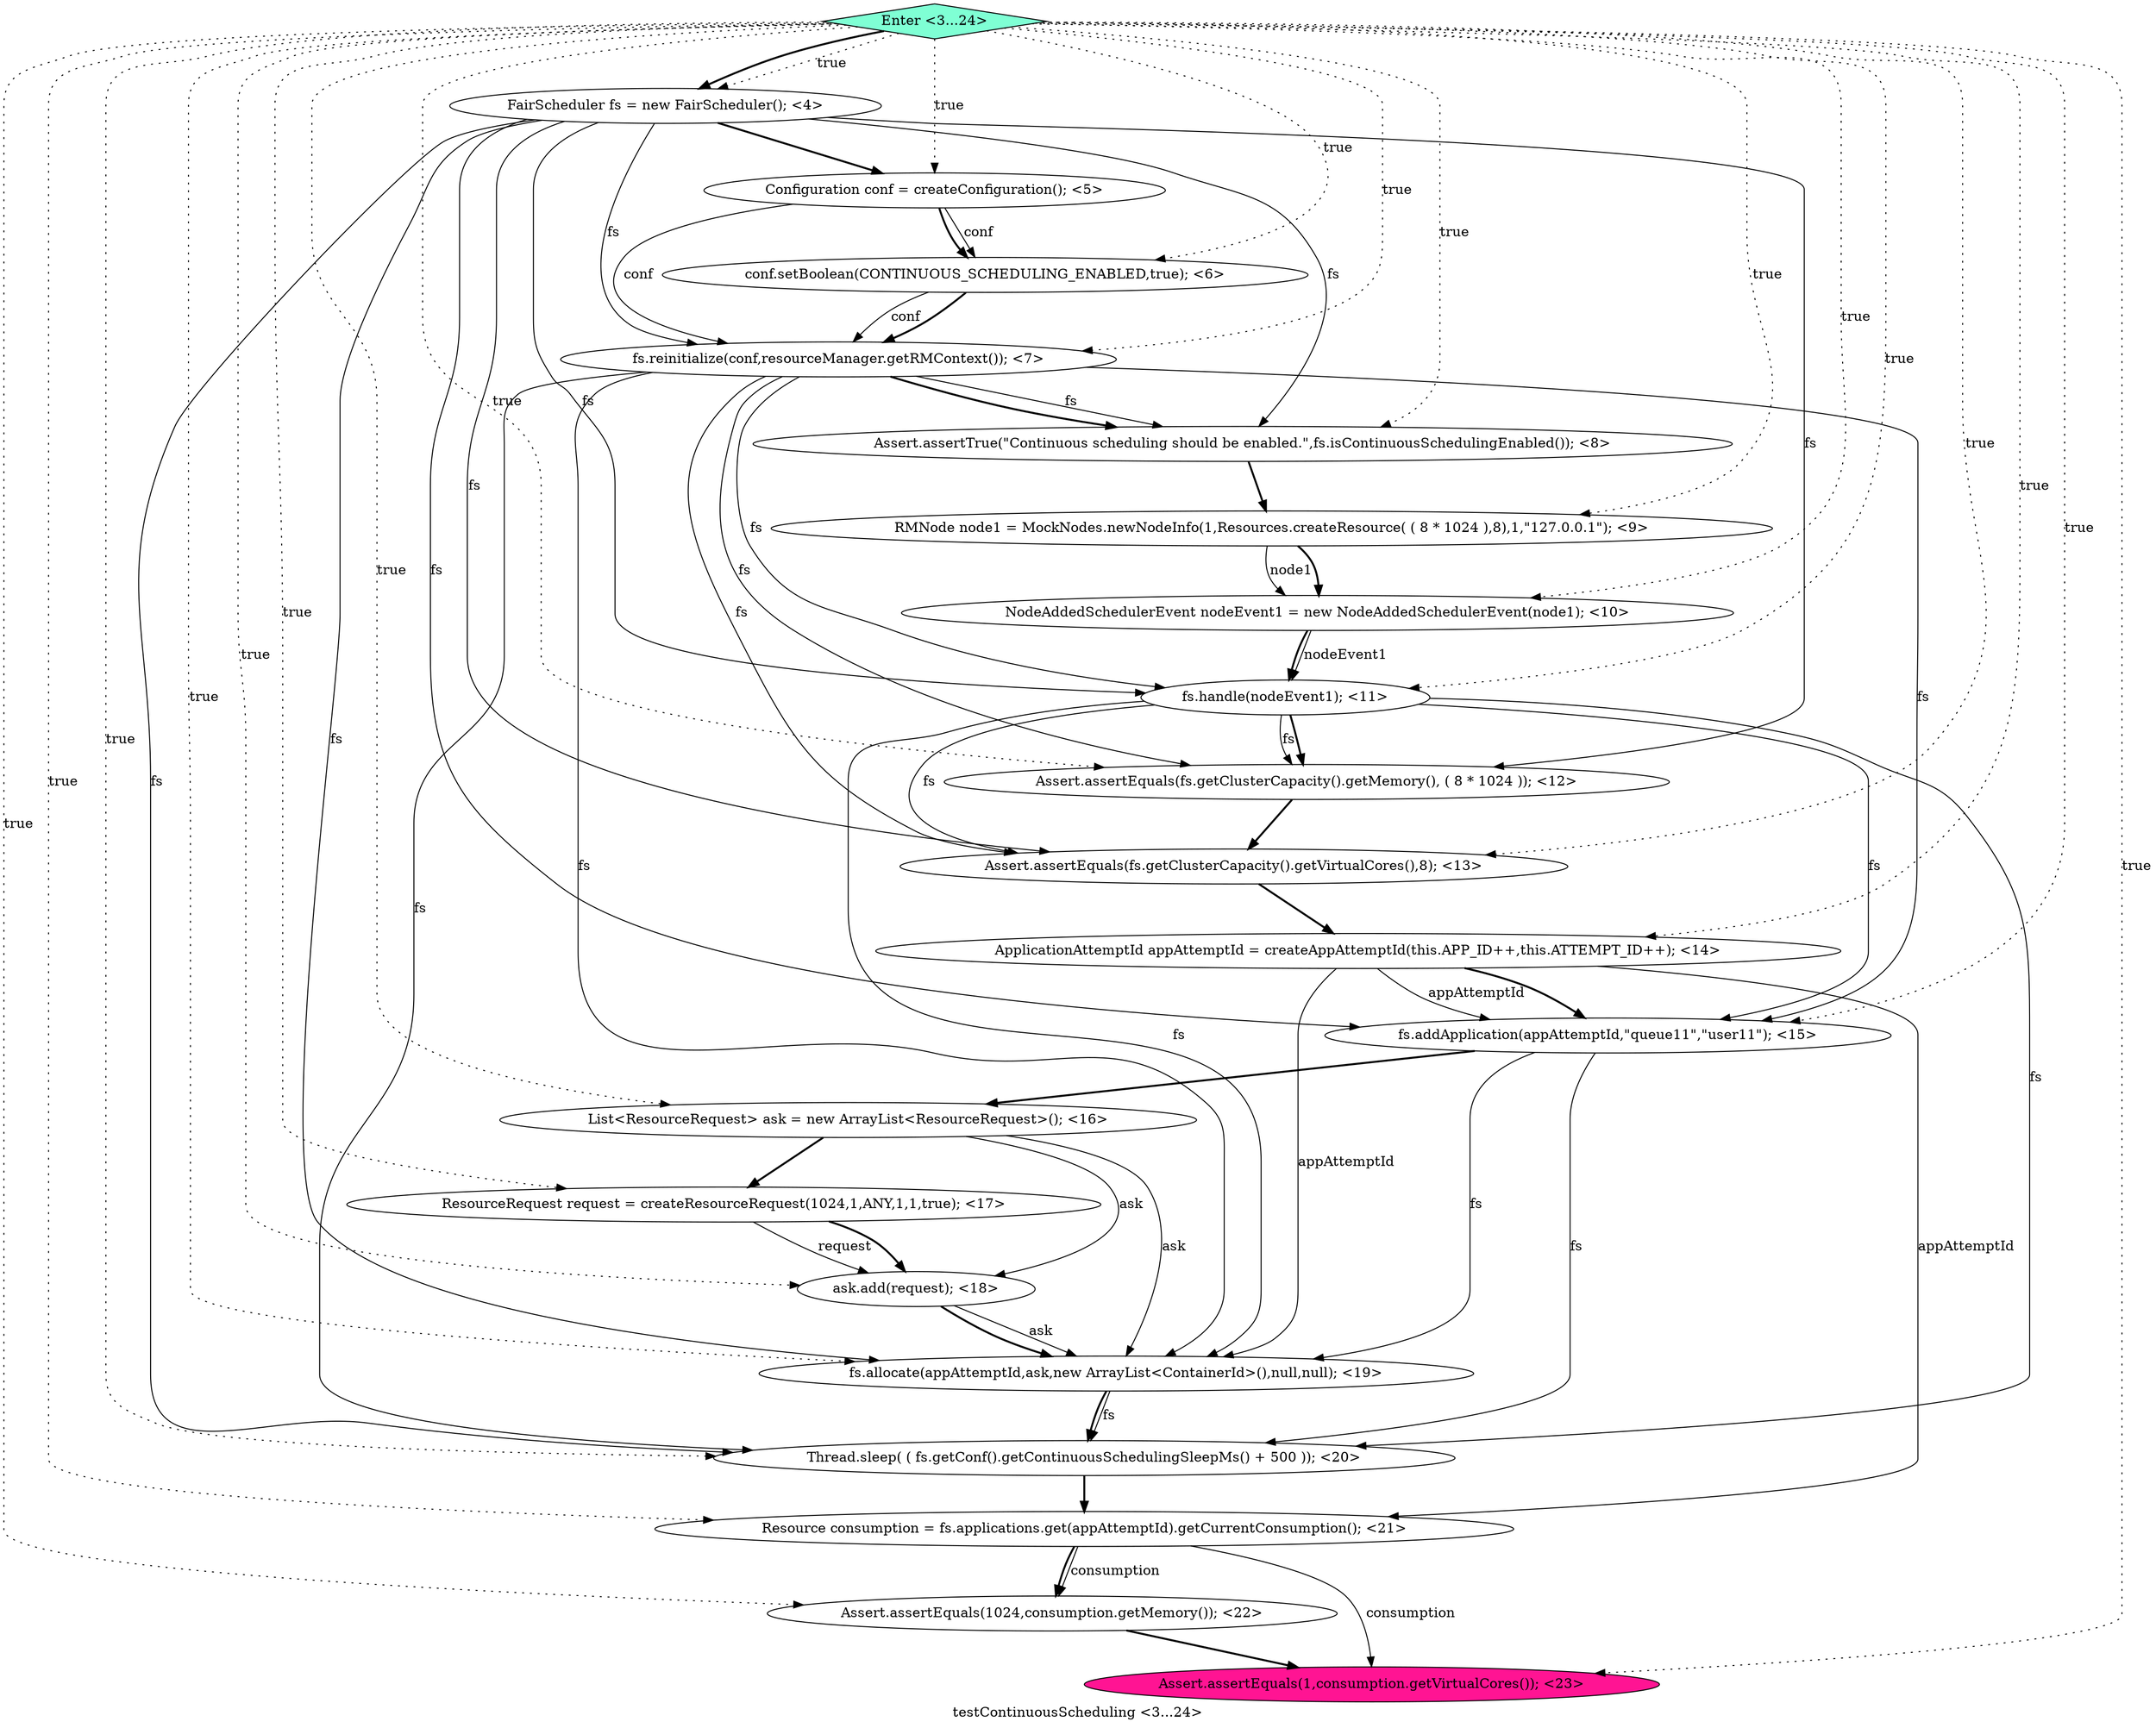 digraph PDG {
label = "testContinuousScheduling <3...24>";
0.10 [style = filled, label = "ApplicationAttemptId appAttemptId = createAppAttemptId(this.APP_ID++,this.ATTEMPT_ID++); <14>", fillcolor = white, shape = ellipse];
0.13 [style = filled, label = "ResourceRequest request = createResourceRequest(1024,1,ANY,1,1,true); <17>", fillcolor = white, shape = ellipse];
0.6 [style = filled, label = "NodeAddedSchedulerEvent nodeEvent1 = new NodeAddedSchedulerEvent(node1); <10>", fillcolor = white, shape = ellipse];
0.14 [style = filled, label = "ask.add(request); <18>", fillcolor = white, shape = ellipse];
0.0 [style = filled, label = "FairScheduler fs = new FairScheduler(); <4>", fillcolor = white, shape = ellipse];
0.18 [style = filled, label = "Assert.assertEquals(1024,consumption.getMemory()); <22>", fillcolor = white, shape = ellipse];
0.15 [style = filled, label = "fs.allocate(appAttemptId,ask,new ArrayList<ContainerId>(),null,null); <19>", fillcolor = white, shape = ellipse];
0.19 [style = filled, label = "Assert.assertEquals(1,consumption.getVirtualCores()); <23>", fillcolor = deeppink, shape = ellipse];
0.20 [style = filled, label = "Enter <3...24>", fillcolor = aquamarine, shape = diamond];
0.11 [style = filled, label = "fs.addApplication(appAttemptId,\"queue11\",\"user11\"); <15>", fillcolor = white, shape = ellipse];
0.5 [style = filled, label = "RMNode node1 = MockNodes.newNodeInfo(1,Resources.createResource( ( 8 * 1024 ),8),1,\"127.0.0.1\"); <9>", fillcolor = white, shape = ellipse];
0.4 [style = filled, label = "Assert.assertTrue(\"Continuous scheduling should be enabled.\",fs.isContinuousSchedulingEnabled()); <8>", fillcolor = white, shape = ellipse];
0.1 [style = filled, label = "Configuration conf = createConfiguration(); <5>", fillcolor = white, shape = ellipse];
0.7 [style = filled, label = "fs.handle(nodeEvent1); <11>", fillcolor = white, shape = ellipse];
0.16 [style = filled, label = "Thread.sleep( ( fs.getConf().getContinuousSchedulingSleepMs() + 500 )); <20>", fillcolor = white, shape = ellipse];
0.3 [style = filled, label = "fs.reinitialize(conf,resourceManager.getRMContext()); <7>", fillcolor = white, shape = ellipse];
0.2 [style = filled, label = "conf.setBoolean(CONTINUOUS_SCHEDULING_ENABLED,true); <6>", fillcolor = white, shape = ellipse];
0.8 [style = filled, label = "Assert.assertEquals(fs.getClusterCapacity().getMemory(), ( 8 * 1024 )); <12>", fillcolor = white, shape = ellipse];
0.9 [style = filled, label = "Assert.assertEquals(fs.getClusterCapacity().getVirtualCores(),8); <13>", fillcolor = white, shape = ellipse];
0.12 [style = filled, label = "List<ResourceRequest> ask = new ArrayList<ResourceRequest>(); <16>", fillcolor = white, shape = ellipse];
0.17 [style = filled, label = "Resource consumption = fs.applications.get(appAttemptId).getCurrentConsumption(); <21>", fillcolor = white, shape = ellipse];
0.0 -> 0.1 [style = bold, label=""];
0.0 -> 0.3 [style = solid, label="fs"];
0.0 -> 0.4 [style = solid, label="fs"];
0.0 -> 0.7 [style = solid, label="fs"];
0.0 -> 0.8 [style = solid, label="fs"];
0.0 -> 0.9 [style = solid, label="fs"];
0.0 -> 0.11 [style = solid, label="fs"];
0.0 -> 0.15 [style = solid, label="fs"];
0.0 -> 0.16 [style = solid, label="fs"];
0.1 -> 0.2 [style = solid, label="conf"];
0.1 -> 0.2 [style = bold, label=""];
0.1 -> 0.3 [style = solid, label="conf"];
0.2 -> 0.3 [style = solid, label="conf"];
0.2 -> 0.3 [style = bold, label=""];
0.3 -> 0.4 [style = solid, label="fs"];
0.3 -> 0.4 [style = bold, label=""];
0.3 -> 0.7 [style = solid, label="fs"];
0.3 -> 0.8 [style = solid, label="fs"];
0.3 -> 0.9 [style = solid, label="fs"];
0.3 -> 0.11 [style = solid, label="fs"];
0.3 -> 0.15 [style = solid, label="fs"];
0.3 -> 0.16 [style = solid, label="fs"];
0.4 -> 0.5 [style = bold, label=""];
0.5 -> 0.6 [style = solid, label="node1"];
0.5 -> 0.6 [style = bold, label=""];
0.6 -> 0.7 [style = solid, label="nodeEvent1"];
0.6 -> 0.7 [style = bold, label=""];
0.7 -> 0.8 [style = solid, label="fs"];
0.7 -> 0.8 [style = bold, label=""];
0.7 -> 0.9 [style = solid, label="fs"];
0.7 -> 0.11 [style = solid, label="fs"];
0.7 -> 0.15 [style = solid, label="fs"];
0.7 -> 0.16 [style = solid, label="fs"];
0.8 -> 0.9 [style = bold, label=""];
0.9 -> 0.10 [style = bold, label=""];
0.10 -> 0.11 [style = solid, label="appAttemptId"];
0.10 -> 0.11 [style = bold, label=""];
0.10 -> 0.15 [style = solid, label="appAttemptId"];
0.10 -> 0.17 [style = solid, label="appAttemptId"];
0.11 -> 0.12 [style = bold, label=""];
0.11 -> 0.15 [style = solid, label="fs"];
0.11 -> 0.16 [style = solid, label="fs"];
0.12 -> 0.13 [style = bold, label=""];
0.12 -> 0.14 [style = solid, label="ask"];
0.12 -> 0.15 [style = solid, label="ask"];
0.13 -> 0.14 [style = solid, label="request"];
0.13 -> 0.14 [style = bold, label=""];
0.14 -> 0.15 [style = solid, label="ask"];
0.14 -> 0.15 [style = bold, label=""];
0.15 -> 0.16 [style = solid, label="fs"];
0.15 -> 0.16 [style = bold, label=""];
0.16 -> 0.17 [style = bold, label=""];
0.17 -> 0.18 [style = solid, label="consumption"];
0.17 -> 0.18 [style = bold, label=""];
0.17 -> 0.19 [style = solid, label="consumption"];
0.18 -> 0.19 [style = bold, label=""];
0.20 -> 0.0 [style = dotted, label="true"];
0.20 -> 0.0 [style = bold, label=""];
0.20 -> 0.1 [style = dotted, label="true"];
0.20 -> 0.2 [style = dotted, label="true"];
0.20 -> 0.3 [style = dotted, label="true"];
0.20 -> 0.4 [style = dotted, label="true"];
0.20 -> 0.5 [style = dotted, label="true"];
0.20 -> 0.6 [style = dotted, label="true"];
0.20 -> 0.7 [style = dotted, label="true"];
0.20 -> 0.8 [style = dotted, label="true"];
0.20 -> 0.9 [style = dotted, label="true"];
0.20 -> 0.10 [style = dotted, label="true"];
0.20 -> 0.11 [style = dotted, label="true"];
0.20 -> 0.12 [style = dotted, label="true"];
0.20 -> 0.13 [style = dotted, label="true"];
0.20 -> 0.14 [style = dotted, label="true"];
0.20 -> 0.15 [style = dotted, label="true"];
0.20 -> 0.16 [style = dotted, label="true"];
0.20 -> 0.17 [style = dotted, label="true"];
0.20 -> 0.18 [style = dotted, label="true"];
0.20 -> 0.19 [style = dotted, label="true"];
}
